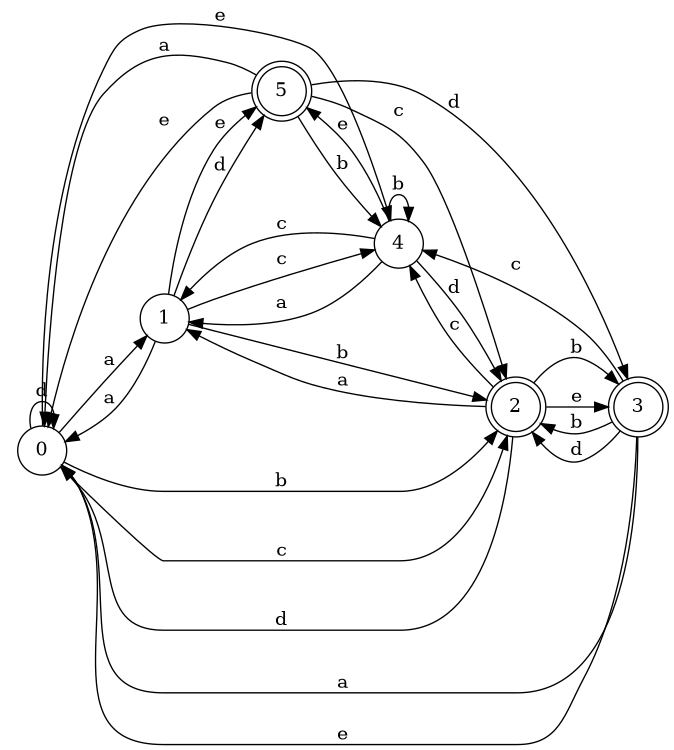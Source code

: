 digraph n5_8 {
__start0 [label="" shape="none"];

rankdir=LR;
size="8,5";

s0 [style="filled", color="black", fillcolor="white" shape="circle", label="0"];
s1 [style="filled", color="black", fillcolor="white" shape="circle", label="1"];
s2 [style="rounded,filled", color="black", fillcolor="white" shape="doublecircle", label="2"];
s3 [style="rounded,filled", color="black", fillcolor="white" shape="doublecircle", label="3"];
s4 [style="filled", color="black", fillcolor="white" shape="circle", label="4"];
s5 [style="rounded,filled", color="black", fillcolor="white" shape="doublecircle", label="5"];
s0 -> s1 [label="a"];
s0 -> s2 [label="b"];
s0 -> s2 [label="c"];
s0 -> s0 [label="d"];
s0 -> s4 [label="e"];
s1 -> s0 [label="a"];
s1 -> s2 [label="b"];
s1 -> s4 [label="c"];
s1 -> s5 [label="d"];
s1 -> s5 [label="e"];
s2 -> s1 [label="a"];
s2 -> s3 [label="b"];
s2 -> s4 [label="c"];
s2 -> s0 [label="d"];
s2 -> s3 [label="e"];
s3 -> s0 [label="a"];
s3 -> s2 [label="b"];
s3 -> s4 [label="c"];
s3 -> s2 [label="d"];
s3 -> s0 [label="e"];
s4 -> s1 [label="a"];
s4 -> s4 [label="b"];
s4 -> s1 [label="c"];
s4 -> s2 [label="d"];
s4 -> s5 [label="e"];
s5 -> s0 [label="a"];
s5 -> s4 [label="b"];
s5 -> s2 [label="c"];
s5 -> s3 [label="d"];
s5 -> s0 [label="e"];

}